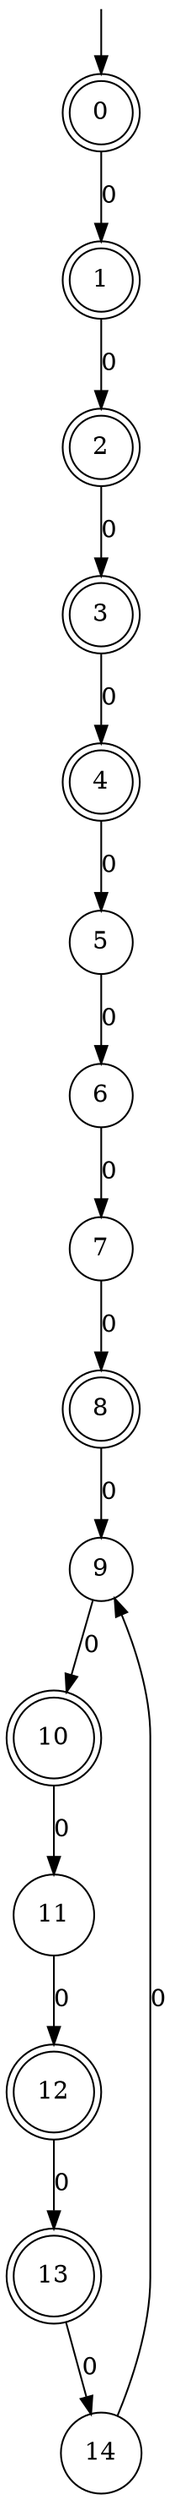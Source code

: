 digraph g {

	s0 [shape="doublecircle" label="0"];
	s1 [shape="doublecircle" label="1"];
	s2 [shape="doublecircle" label="2"];
	s3 [shape="doublecircle" label="3"];
	s4 [shape="doublecircle" label="4"];
	s5 [shape="circle" label="5"];
	s6 [shape="circle" label="6"];
	s7 [shape="circle" label="7"];
	s8 [shape="doublecircle" label="8"];
	s9 [shape="circle" label="9"];
	s10 [shape="doublecircle" label="10"];
	s11 [shape="circle" label="11"];
	s12 [shape="doublecircle" label="12"];
	s13 [shape="doublecircle" label="13"];
	s14 [shape="circle" label="14"];
	s0 -> s1 [label="0"];
	s1 -> s2 [label="0"];
	s2 -> s3 [label="0"];
	s3 -> s4 [label="0"];
	s4 -> s5 [label="0"];
	s5 -> s6 [label="0"];
	s6 -> s7 [label="0"];
	s7 -> s8 [label="0"];
	s8 -> s9 [label="0"];
	s9 -> s10 [label="0"];
	s10 -> s11 [label="0"];
	s11 -> s12 [label="0"];
	s12 -> s13 [label="0"];
	s13 -> s14 [label="0"];
	s14 -> s9 [label="0"];

__start0 [label="" shape="none" width="0" height="0"];
__start0 -> s0;

}
